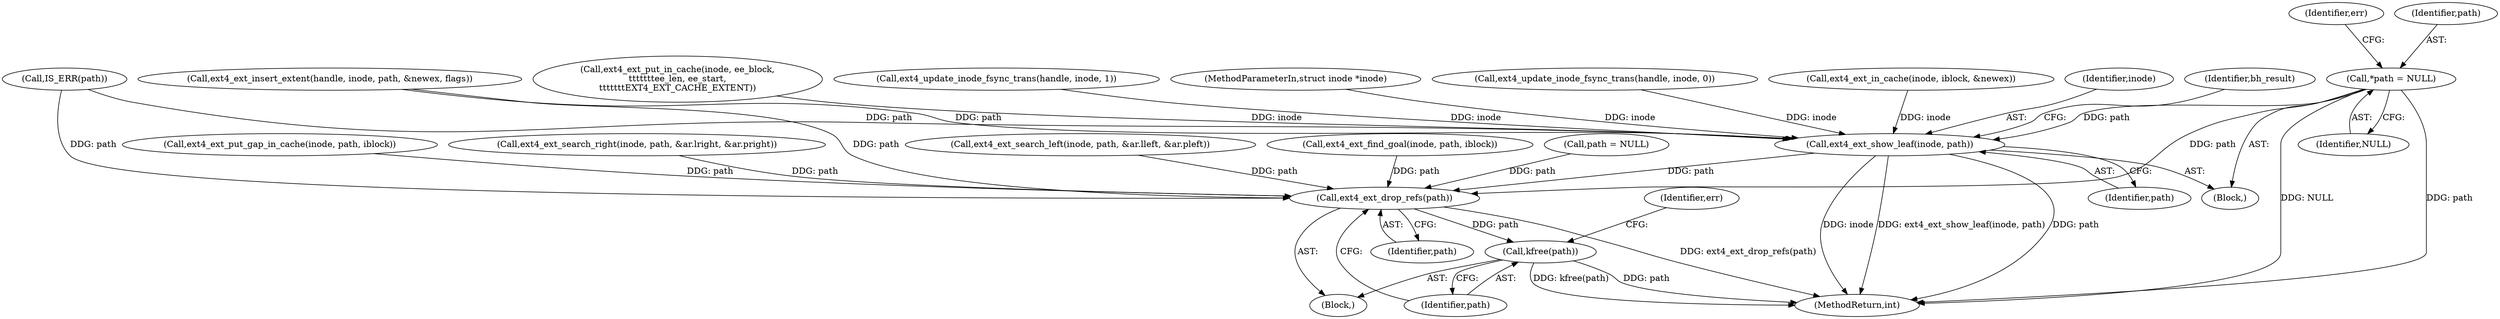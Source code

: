 digraph "0_linux_744692dc059845b2a3022119871846e74d4f6e11@pointer" {
"1000136" [label="(Call,*path = NULL)"];
"1000714" [label="(Call,ext4_ext_show_leaf(inode, path))"];
"1000737" [label="(Call,ext4_ext_drop_refs(path))"];
"1000739" [label="(Call,kfree(path))"];
"1000697" [label="(Call,ext4_update_inode_fsync_trans(handle, inode, 1))"];
"1000240" [label="(Call,IS_ERR(path))"];
"1000739" [label="(Call,kfree(path))"];
"1000138" [label="(Identifier,NULL)"];
"1000736" [label="(Block,)"];
"1000491" [label="(Call,ext4_ext_find_goal(inode, path, iblock))"];
"1000129" [label="(MethodParameterIn,struct inode *inode)"];
"1000146" [label="(Identifier,err)"];
"1000393" [label="(Call,ext4_ext_search_left(inode, path, &ar.lleft, &ar.pleft))"];
"1000247" [label="(Call,path = NULL)"];
"1000136" [label="(Call,*path = NULL)"];
"1000702" [label="(Call,ext4_update_inode_fsync_trans(handle, inode, 0))"];
"1000737" [label="(Call,ext4_ext_drop_refs(path))"];
"1000714" [label="(Call,ext4_ext_show_leaf(inode, path))"];
"1000134" [label="(Block,)"];
"1000738" [label="(Identifier,path)"];
"1000381" [label="(Call,ext4_ext_put_gap_in_cache(inode, path, iblock))"];
"1000178" [label="(Call,ext4_ext_in_cache(inode, iblock, &newex))"];
"1000633" [label="(Call,ext4_ext_insert_extent(handle, inode, path, &newex, flags))"];
"1000715" [label="(Identifier,inode)"];
"1000746" [label="(MethodReturn,int)"];
"1000414" [label="(Call,ext4_ext_search_right(inode, path, &ar.lright, &ar.pright))"];
"1000718" [label="(Identifier,bh_result)"];
"1000353" [label="(Call,ext4_ext_put_in_cache(inode, ee_block,\n\t\t\t\t\t\t\tee_len, ee_start,\n\t\t\t\t\t\t\tEXT4_EXT_CACHE_EXTENT))"];
"1000716" [label="(Identifier,path)"];
"1000743" [label="(Identifier,err)"];
"1000137" [label="(Identifier,path)"];
"1000740" [label="(Identifier,path)"];
"1000136" -> "1000134"  [label="AST: "];
"1000136" -> "1000138"  [label="CFG: "];
"1000137" -> "1000136"  [label="AST: "];
"1000138" -> "1000136"  [label="AST: "];
"1000146" -> "1000136"  [label="CFG: "];
"1000136" -> "1000746"  [label="DDG: NULL"];
"1000136" -> "1000746"  [label="DDG: path"];
"1000136" -> "1000714"  [label="DDG: path"];
"1000136" -> "1000737"  [label="DDG: path"];
"1000714" -> "1000134"  [label="AST: "];
"1000714" -> "1000716"  [label="CFG: "];
"1000715" -> "1000714"  [label="AST: "];
"1000716" -> "1000714"  [label="AST: "];
"1000718" -> "1000714"  [label="CFG: "];
"1000714" -> "1000746"  [label="DDG: ext4_ext_show_leaf(inode, path)"];
"1000714" -> "1000746"  [label="DDG: path"];
"1000714" -> "1000746"  [label="DDG: inode"];
"1000178" -> "1000714"  [label="DDG: inode"];
"1000353" -> "1000714"  [label="DDG: inode"];
"1000702" -> "1000714"  [label="DDG: inode"];
"1000697" -> "1000714"  [label="DDG: inode"];
"1000129" -> "1000714"  [label="DDG: inode"];
"1000633" -> "1000714"  [label="DDG: path"];
"1000240" -> "1000714"  [label="DDG: path"];
"1000714" -> "1000737"  [label="DDG: path"];
"1000737" -> "1000736"  [label="AST: "];
"1000737" -> "1000738"  [label="CFG: "];
"1000738" -> "1000737"  [label="AST: "];
"1000740" -> "1000737"  [label="CFG: "];
"1000737" -> "1000746"  [label="DDG: ext4_ext_drop_refs(path)"];
"1000247" -> "1000737"  [label="DDG: path"];
"1000381" -> "1000737"  [label="DDG: path"];
"1000491" -> "1000737"  [label="DDG: path"];
"1000414" -> "1000737"  [label="DDG: path"];
"1000633" -> "1000737"  [label="DDG: path"];
"1000240" -> "1000737"  [label="DDG: path"];
"1000393" -> "1000737"  [label="DDG: path"];
"1000737" -> "1000739"  [label="DDG: path"];
"1000739" -> "1000736"  [label="AST: "];
"1000739" -> "1000740"  [label="CFG: "];
"1000740" -> "1000739"  [label="AST: "];
"1000743" -> "1000739"  [label="CFG: "];
"1000739" -> "1000746"  [label="DDG: kfree(path)"];
"1000739" -> "1000746"  [label="DDG: path"];
}
